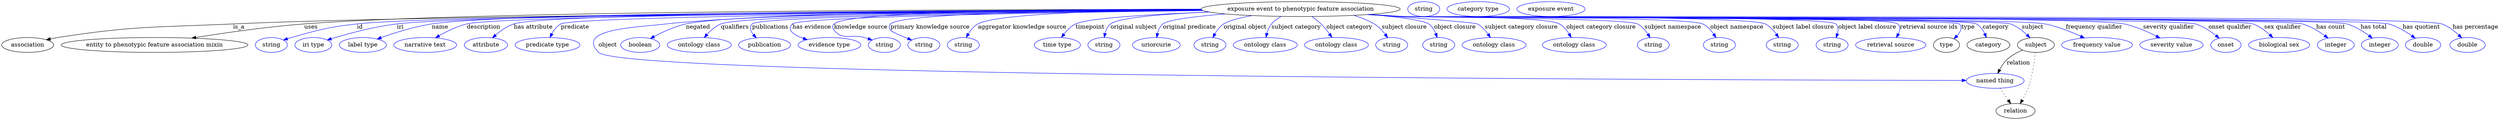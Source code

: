 digraph {
	graph [bb="0,0,6000.4,283"];
	node [label="\N"];
	"exposure event to phenotypic feature association"	[height=0.5,
		label="exposure event to phenotypic feature association",
		pos="3121.4,265",
		width=6.6439];
	association	[height=0.5,
		pos="62.394,178",
		width=1.7332];
	"exposure event to phenotypic feature association" -> association	[label=is_a,
		lp="570.39,221.5",
		pos="e,107.12,190.68 2884.1,262.72 2338,259.45 1004.9,249.57 556.39,229 368.46,220.38 320.27,225.03 134.39,196 128.7,195.11 122.8,194.01 \
116.93,192.8"];
	"entity to phenotypic feature association mixin"	[height=0.5,
		pos="367.39,178",
		width=6.2286];
	"exposure event to phenotypic feature association" -> "entity to phenotypic feature association mixin"	[label=uses,
		lp="743.89,221.5",
		pos="e,456.94,194.57 2882,264.26 2361.5,264.2 1140.4,260.58 727.39,229 638.91,222.23 539,207.81 466.92,196.19"];
	id	[color=blue,
		height=0.5,
		label=string,
		pos="648.39,178",
		width=1.0652];
	"exposure event to phenotypic feature association" -> id	[color=blue,
		label=id,
		lp="861.39,221.5",
		pos="e,677.38,189.97 2883.7,262.89 2342.8,260.01 1051.5,250.9 854.39,229 783.1,221.08 765.47,215.35 696.39,196 693.29,195.13 690.09,194.16 \
686.89,193.14",
		style=solid];
	iri	[color=blue,
		height=0.5,
		label="iri type",
		pos="749.39,178",
		width=1.2277];
	"exposure event to phenotypic feature association" -> iri	[color=blue,
		label=iri,
		lp="958.39,221.5",
		pos="e,782.7,190.04 2883.5,262.89 2359.6,260.07 1137.7,251.16 950.39,229 894.92,222.44 832.77,205.43 792.46,193.07",
		style=solid];
	name	[color=blue,
		height=0.5,
		label="label type",
		pos="868.39,178",
		width=1.5707];
	"exposure event to phenotypic feature association" -> name	[color=blue,
		label=name,
		lp="1054.4,221.5",
		pos="e,902.72,192.38 2882.6,263.7 2373.4,262.51 1212.4,256.76 1034.4,229 992.08,222.4 945.53,207.69 912.51,195.93",
		style=solid];
	description	[color=blue,
		height=0.5,
		label="narrative text",
		pos="1018.4,178",
		width=2.0943];
	"exposure event to phenotypic feature association" -> description	[color=blue,
		label=description,
		lp="1157.9,221.5",
		pos="e,1042.8,195.27 2883.9,262.68 2371.6,259.46 1201.6,249.84 1117.4,229 1094.1,223.24 1070,211.24 1051.5,200.44",
		style=solid];
	"has attribute"	[color=blue,
		height=0.5,
		label=attribute,
		pos="1163.4,178",
		width=1.4443];
	"exposure event to phenotypic feature association" -> "has attribute"	[color=blue,
		label="has attribute",
		lp="1277.4,221.5",
		pos="e,1179,195.2 2882.8,263.47 2391.6,261.83 1307.1,255.26 1230.4,229 1214.2,223.46 1198.7,212.43 1186.7,202.14",
		style=solid];
	predicate	[color=blue,
		height=0.5,
		label="predicate type",
		pos="1311.4,178",
		width=2.1665];
	"exposure event to phenotypic feature association" -> predicate	[color=blue,
		label=predicate,
		lp="1377.4,221.5",
		pos="e,1317.4,196.15 2884.6,262.22 2408.3,258.25 1376.5,247.55 1343.4,229 1334,223.71 1326.9,214.35 1321.8,205.15",
		style=solid];
	object	[color=blue,
		height=0.5,
		label="named thing",
		pos="4791.4,91",
		width=1.9318];
	"exposure event to phenotypic feature association" -> object	[color=blue,
		label=object,
		lp="1456.4,178",
		pos="e,4721.8,92.072 2882.6,263.7 2517.6,262.37 1838,256.16 1596.4,229 1518.6,220.26 1379.6,215.89 1434.4,160 1493.6,99.558 4209,92.817 \
4711.8,92.086",
		style=solid];
	negated	[color=blue,
		height=0.5,
		label=boolean,
		pos="1534.4,178",
		width=1.2999];
	"exposure event to phenotypic feature association" -> negated	[color=blue,
		label=negated,
		lp="1672.4,221.5",
		pos="e,1558.5,193.53 2882.6,263.63 2495.1,262.23 1760.3,255.99 1643.4,229 1616.5,222.8 1588.3,209.64 1567.3,198.37",
		style=solid];
	qualifiers	[color=blue,
		height=0.5,
		label="ontology class",
		pos="1675.4,178",
		width=2.1304];
	"exposure event to phenotypic feature association" -> qualifiers	[color=blue,
		label=qualifiers,
		lp="1760.9,221.5",
		pos="e,1687.4,195.84 2884.3,262.5 2500.3,259.44 1779.7,250.81 1727.4,229 1714.4,223.59 1702.9,213.34 1693.9,203.52",
		style=solid];
	publications	[color=blue,
		height=0.5,
		label=publication,
		pos="1832.4,178",
		width=1.7332];
	"exposure event to phenotypic feature association" -> publications	[color=blue,
		label=publications,
		lp="1846.4,221.5",
		pos="e,1812.5,195.16 2885.5,261.88 2511.2,257.94 1821,248.11 1802.4,229 1795,221.37 1798.7,211.57 1805.7,202.67",
		style=solid];
	"has evidence"	[color=blue,
		height=0.5,
		label="evidence type",
		pos="1988.4,178",
		width=2.0943];
	"exposure event to phenotypic feature association" -> "has evidence"	[color=blue,
		label="has evidence",
		lp="1945.9,221.5",
		pos="e,1935.1,190.83 2887,261.37 2536.9,256.87 1916.4,246.46 1899.4,229 1885,214.14 1902.3,202.43 1925.3,194.08",
		style=solid];
	"knowledge source"	[color=blue,
		height=0.5,
		label=string,
		pos="2120.4,178",
		width=1.0652];
	"exposure event to phenotypic feature association" -> "knowledge source"	[color=blue,
		label="knowledge source",
		lp="2063.9,221.5",
		pos="e,2091.4,189.8 2882.1,264.9 2561.7,264.91 2029.6,260.18 1999.4,229 1994.8,224.21 1995.3,219.25 1999.4,214 2020,187.69 2040.4,205.59 \
2072.4,196 2075.5,195.07 2078.7,194.07 2081.9,193.02",
		style=solid];
	"primary knowledge source"	[color=blue,
		height=0.5,
		label=string,
		pos="2215.4,178",
		width=1.0652];
	"exposure event to phenotypic feature association" -> "primary knowledge source"	[color=blue,
		label="primary knowledge source",
		lp="2230.4,221.5",
		pos="e,2186.3,189.93 2882.7,263.74 2599.2,262.22 2161,255.56 2135.4,229 2130.8,224.2 2131.7,219.58 2135.4,214 2138,209.97 2157.8,201.3 \
2177,193.6",
		style=solid];
	"aggregator knowledge source"	[color=blue,
		height=0.5,
		label=string,
		pos="2310.4,178",
		width=1.0652];
	"exposure event to phenotypic feature association" -> "aggregator knowledge source"	[color=blue,
		label="aggregator knowledge source",
		lp="2451.9,221.5",
		pos="e,2317.4,196.09 2882.6,263.77 2672,261.85 2391.7,254.45 2345.4,229 2335.6,223.64 2328,214.27 2322.4,205.07",
		style=solid];
	timepoint	[color=blue,
		height=0.5,
		label="time type",
		pos="2536.4,178",
		width=1.5346];
	"exposure event to phenotypic feature association" -> timepoint	[color=blue,
		label=timepoint,
		lp="2615.4,221.5",
		pos="e,2546.4,196.1 2902.2,257.72 2765.3,252.43 2609.6,243.36 2580.4,229 2569.2,223.48 2559.6,213.68 2552.2,204.21",
		style=solid];
	"original subject"	[color=blue,
		height=0.5,
		label=string,
		pos="2648.4,178",
		width=1.0652];
	"exposure event to phenotypic feature association" -> "original subject"	[color=blue,
		label="original subject",
		lp="2720.4,221.5",
		pos="e,2649.2,196.11 2900.8,258.03 2793.8,253.16 2683.9,244.45 2664.4,229 2657.3,223.39 2653.3,214.63 2651.1,205.99",
		style=solid];
	"original predicate"	[color=blue,
		height=0.5,
		label=uriorcurie,
		pos="2774.4,178",
		width=1.5887];
	"exposure event to phenotypic feature association" -> "original predicate"	[color=blue,
		label="original predicate",
		lp="2853.9,221.5",
		pos="e,2775.2,196.02 2940.2,253.2 2869.9,247.44 2803.1,239.37 2790.4,229 2783.4,223.29 2779.4,214.5 2777.2,205.87",
		style=solid];
	"original object"	[color=blue,
		height=0.5,
		label=string,
		pos="2903.4,178",
		width=1.0652];
	"exposure event to phenotypic feature association" -> "original object"	[color=blue,
		label="original object",
		lp="2987.9,221.5",
		pos="e,2910.3,196.01 3004.4,249.22 2975.1,243.89 2948.6,237.15 2936.4,229 2927.5,223.1 2920.5,213.92 2915.2,205.02",
		style=solid];
	"subject category"	[color=blue,
		height=0.5,
		label="ontology class",
		pos="3036.4,178",
		width=2.1304];
	"exposure event to phenotypic feature association" -> "subject category"	[color=blue,
		label="subject category",
		lp="3110.9,221.5",
		pos="e,3038.1,196.38 3074.3,247.15 3065.8,242.36 3057.6,236.38 3051.4,229 3046,222.56 3042.5,214.22 3040.3,206.2",
		style=solid];
	"object category"	[color=blue,
		height=0.5,
		label="ontology class",
		pos="3207.4,178",
		width=2.1304];
	"exposure event to phenotypic feature association" -> "object category"	[color=blue,
		label="object category",
		lp="3238.9,221.5",
		pos="e,3196.6,196.26 3148.3,247.08 3155.8,241.74 3163.8,235.52 3170.4,229 3177.8,221.69 3184.9,212.79 3190.9,204.54",
		style=solid];
	"subject closure"	[color=blue,
		height=0.5,
		label=string,
		pos="3340.4,178",
		width=1.0652];
	"exposure event to phenotypic feature association" -> "subject closure"	[color=blue,
		label="subject closure",
		lp="3370.9,221.5",
		pos="e,3330.8,195.52 3249,249.63 3266.3,244.62 3283.3,237.92 3298.4,229 3308.9,222.82 3317.9,213.05 3324.9,203.78",
		style=solid];
	"object closure"	[color=blue,
		height=0.5,
		label=string,
		pos="3453.4,178",
		width=1.0652];
	"exposure event to phenotypic feature association" -> "object closure"	[color=blue,
		label="object closure",
		lp="3492.4,221.5",
		pos="e,3449.7,196.17 3287.3,252 3353.4,245.94 3416.8,237.97 3429.4,229 3437.3,223.4 3442.6,214.52 3446.3,205.79",
		style=solid];
	"subject category closure"	[color=blue,
		height=0.5,
		label="ontology class",
		pos="3586.4,178",
		width=2.1304];
	"exposure event to phenotypic feature association" -> "subject category closure"	[color=blue,
		label="subject category closure",
		lp="3651.9,221.5",
		pos="e,3577.7,195.99 3286.1,251.93 3403,243.11 3540.4,232.17 3546.4,229 3556.8,223.46 3565.5,213.92 3572,204.65",
		style=solid];
	"object category closure"	[color=blue,
		height=0.5,
		label="ontology class",
		pos="3779.4,178",
		width=2.1304];
	"exposure event to phenotypic feature association" -> "object category closure"	[color=blue,
		label="object category closure",
		lp="3843.9,221.5",
		pos="e,3772,196.09 3288.8,252.11 3316.1,250.31 3344,248.54 3370.4,247 3411.8,244.59 3706.9,248.8 3743.4,229 3753.4,223.58 3761.3,214.07 \
3767.1,204.78",
		style=solid];
	"subject namespace"	[color=blue,
		height=0.5,
		label=string,
		pos="3969.4,178",
		width=1.0652];
	"exposure event to phenotypic feature association" -> "subject namespace"	[color=blue,
		label="subject namespace",
		lp="4016.4,221.5",
		pos="e,3961.7,195.69 3286.1,251.91 3314.2,250.09 3343.1,248.37 3370.4,247 3401.5,245.44 3903.7,243.3 3931.4,229 3941.8,223.62 3950.2,\
213.93 3956.4,204.5",
		style=solid];
	"object namespace"	[color=blue,
		height=0.5,
		label=string,
		pos="4128.4,178",
		width=1.0652];
	"exposure event to phenotypic feature association" -> "object namespace"	[color=blue,
		label="object namespace",
		lp="4170.4,221.5",
		pos="e,4120.1,195.74 3284.7,251.84 3313.3,250 3342.7,248.29 3370.4,247 3410.3,245.14 4052.7,246.73 4088.4,229 4099.2,223.63 4108.1,213.8 \
4114.7,204.27",
		style=solid];
	"subject label closure"	[color=blue,
		height=0.5,
		label=string,
		pos="4279.4,178",
		width=1.0652];
	"exposure event to phenotypic feature association" -> "subject label closure"	[color=blue,
		label="subject label closure",
		lp="4330.4,221.5",
		pos="e,4270.8,195.77 3284.1,251.78 3312.8,249.94 3342.5,248.24 3370.4,247 3418.6,244.86 4195,250.08 4238.4,229 4249.4,223.67 4258.4,213.84 \
4265.2,204.31",
		style=solid];
	"object label closure"	[color=blue,
		height=0.5,
		label=string,
		pos="4399.4,178",
		width=1.0652];
	"exposure event to phenotypic feature association" -> "object label closure"	[color=blue,
		label="object label closure",
		lp="4483.9,221.5",
		pos="e,4408.8,195.54 3283.4,251.74 3312.4,249.89 3342.3,248.2 3370.4,247 3399.2,245.77 4388.2,249.57 4408.4,229 4414.6,222.69 4414.6,\
213.66 4412.2,205",
		style=solid];
	"retrieval source ids"	[color=blue,
		height=0.5,
		label="retrieval source",
		pos="4540.4,178",
		width=2.347];
	"exposure event to phenotypic feature association" -> "retrieval source ids"	[color=blue,
		label="retrieval source ids",
		lp="4631.9,221.5",
		pos="e,4553.9,195.8 3283.1,251.71 3312.1,249.86 3342.1,248.18 3370.4,247 3403.3,245.63 4534.3,252.49 4557.4,229 4563.8,222.48 4562.6,\
213.43 4558.8,204.83",
		style=solid];
	type	[height=0.5,
		pos="4674.4,178",
		width=0.86659];
	"exposure event to phenotypic feature association" -> type	[color=blue,
		label=type,
		lp="4726.4,221.5",
		pos="e,4692.4,192.88 3282.7,251.69 3311.9,249.84 3342,248.16 3370.4,247 3388.9,246.24 4692.4,242.2 4705.4,229 4713.7,220.62 4708.2,209.66 \
4699.7,200.14",
		style=solid];
	category	[height=0.5,
		pos="4775.4,178",
		width=1.4263];
	"exposure event to phenotypic feature association" -> category	[color=blue,
		label=category,
		lp="4792.9,221.5",
		pos="e,4770.4,196.13 3282.7,251.68 3311.9,249.83 3342,248.15 3370.4,247 3408.6,245.45 4713.4,248.3 4746.4,229 4755.4,223.74 4761.9,214.51 \
4766.4,205.4",
		style=solid];
	subject	[height=0.5,
		pos="4889.4,178",
		width=1.2277];
	"exposure event to phenotypic feature association" -> subject	[color=blue,
		label=subject,
		lp="4881.4,221.5",
		pos="e,4875.2,195.46 3282.4,251.69 3311.7,249.83 3341.9,248.15 3370.4,247 3410.9,245.37 4790.3,242.87 4828.4,229 4843.3,223.57 4857.2,\
212.81 4868,202.66",
		style=solid];
	"frequency qualifier"	[color=blue,
		height=0.5,
		label="frequency value",
		pos="5036.4,178",
		width=2.3651];
	"exposure event to phenotypic feature association" -> "frequency qualifier"	[color=blue,
		label="frequency qualifier",
		lp="5029.4,221.5",
		pos="e,5006,194.83 3282.4,251.67 3311.7,249.81 3341.9,248.14 3370.4,247 3455.9,243.58 4827.4,245.68 4911.4,229 4941.1,223.09 4972.9,210.32 \
4996.9,199.17",
		style=solid];
	"severity qualifier"	[color=blue,
		height=0.5,
		label="severity value",
		pos="5215.4,178",
		width=2.1123];
	"exposure event to phenotypic feature association" -> "severity qualifier"	[color=blue,
		label="severity qualifier",
		lp="5208.4,221.5",
		pos="e,5187.9,194.84 3282.1,251.66 3311.4,249.8 3341.8,248.12 3370.4,247 3466.5,243.22 5007.4,249.22 5101.4,229 5128.6,223.15 5157.2,\
210.56 5179,199.48",
		style=solid];
	"onset qualifier"	[color=blue,
		height=0.5,
		label=onset,
		pos="5345.4,178",
		width=1.011];
	"exposure event to phenotypic feature association" -> "onset qualifier"	[color=blue,
		label="onset qualifier",
		lp="5354.9,221.5",
		pos="e,5329.5,194.3 3282.1,251.64 3311.4,249.78 3341.8,248.11 3370.4,247 3423.2,244.95 5223,245.04 5273.4,229 5291.3,223.3 5308.7,211.48 \
5321.9,200.76",
		style=solid];
	"sex qualifier"	[color=blue,
		height=0.5,
		label="biological sex",
		pos="5473.4,178",
		width=2.0401];
	"exposure event to phenotypic feature association" -> "sex qualifier"	[color=blue,
		label="sex qualifier",
		lp="5481.4,221.5",
		pos="e,5458.2,195.98 3282.1,251.63 3311.4,249.76 3341.8,248.1 3370.4,247 3427,244.82 5357,247.89 5410.4,229 5425.4,223.68 5439.6,213.15 \
5450.7,203.12",
		style=solid];
	"has count"	[color=blue,
		height=0.5,
		label=integer,
		pos="5609.4,178",
		width=1.2277];
	"exposure event to phenotypic feature association" -> "has count"	[color=blue,
		label="has count",
		lp="5597.4,221.5",
		pos="e,5591.1,194.57 3281.7,251.64 3311.2,249.77 3341.7,248.1 3370.4,247 3430.3,244.71 5471.8,245.77 5529.4,229 5548.8,223.33 5568.2,\
211.47 5583,200.71",
		style=solid];
	"has total"	[color=blue,
		height=0.5,
		label=integer,
		pos="5715.4,178",
		width=1.2277];
	"exposure event to phenotypic feature association" -> "has total"	[color=blue,
		label="has total",
		lp="5700.9,221.5",
		pos="e,5697.4,194.57 3281.7,251.63 3311.2,249.76 3341.7,248.09 3370.4,247 3433.3,244.61 5576,246.76 5636.4,229 5655.7,223.33 5674.8,211.47 \
5689.3,200.71",
		style=solid];
	"has quotient"	[color=blue,
		height=0.5,
		label=double,
		pos="5819.4,178",
		width=1.1735];
	"exposure event to phenotypic feature association" -> "has quotient"	[color=blue,
		label="has quotient",
		lp="5815.4,221.5",
		pos="e,5800.7,194.34 3281.7,251.62 3311.2,249.75 3341.7,248.09 3370.4,247 3436.1,244.51 5673.1,246.84 5736.4,229 5756.6,223.31 5776.8,\
211.32 5792.2,200.51",
		style=solid];
	"has percentage"	[color=blue,
		height=0.5,
		label=double,
		pos="5926.4,178",
		width=1.1735];
	"exposure event to phenotypic feature association" -> "has percentage"	[color=blue,
		label="has percentage",
		lp="5945.4,221.5",
		pos="e,5912.4,195 3281.7,251.61 3311.2,249.74 3341.7,248.08 3370.4,247 3439.6,244.39 5799.1,252.3 5864.4,229 5879.7,223.54 5894,212.56 \
5905,202.28",
		style=solid];
	relation	[height=0.5,
		pos="4840.4,18",
		width=1.2999];
	object -> relation	[pos="e,4828.9,35.705 4803,73.174 4809,64.509 4816.4,53.768 4823,44.141",
		style=dotted];
	association_type	[color=blue,
		height=0.5,
		label=string,
		pos="3417.4,265",
		width=1.0652];
	association_category	[color=blue,
		height=0.5,
		label="category type",
		pos="3548.4,265",
		width=2.0762];
	subject -> object	[label=relation,
		lp="4847.4,134.5",
		pos="e,4797.8,108.97 4856.9,165.59 4844.1,159.94 4830,152.13 4819.4,142 4812.4,135.31 4806.7,126.48 4802.3,118.1"];
	subject -> relation	[pos="e,4851.6,35.828 4888,159.99 4885.9,139.02 4881,102.55 4870.4,73 4866.9,63.258 4861.8,53.189 4856.8,44.423",
		style=dotted];
	"exposure event to phenotypic feature association_subject"	[color=blue,
		height=0.5,
		label="exposure event",
		pos="3723.4,265",
		width=2.2748];
}
